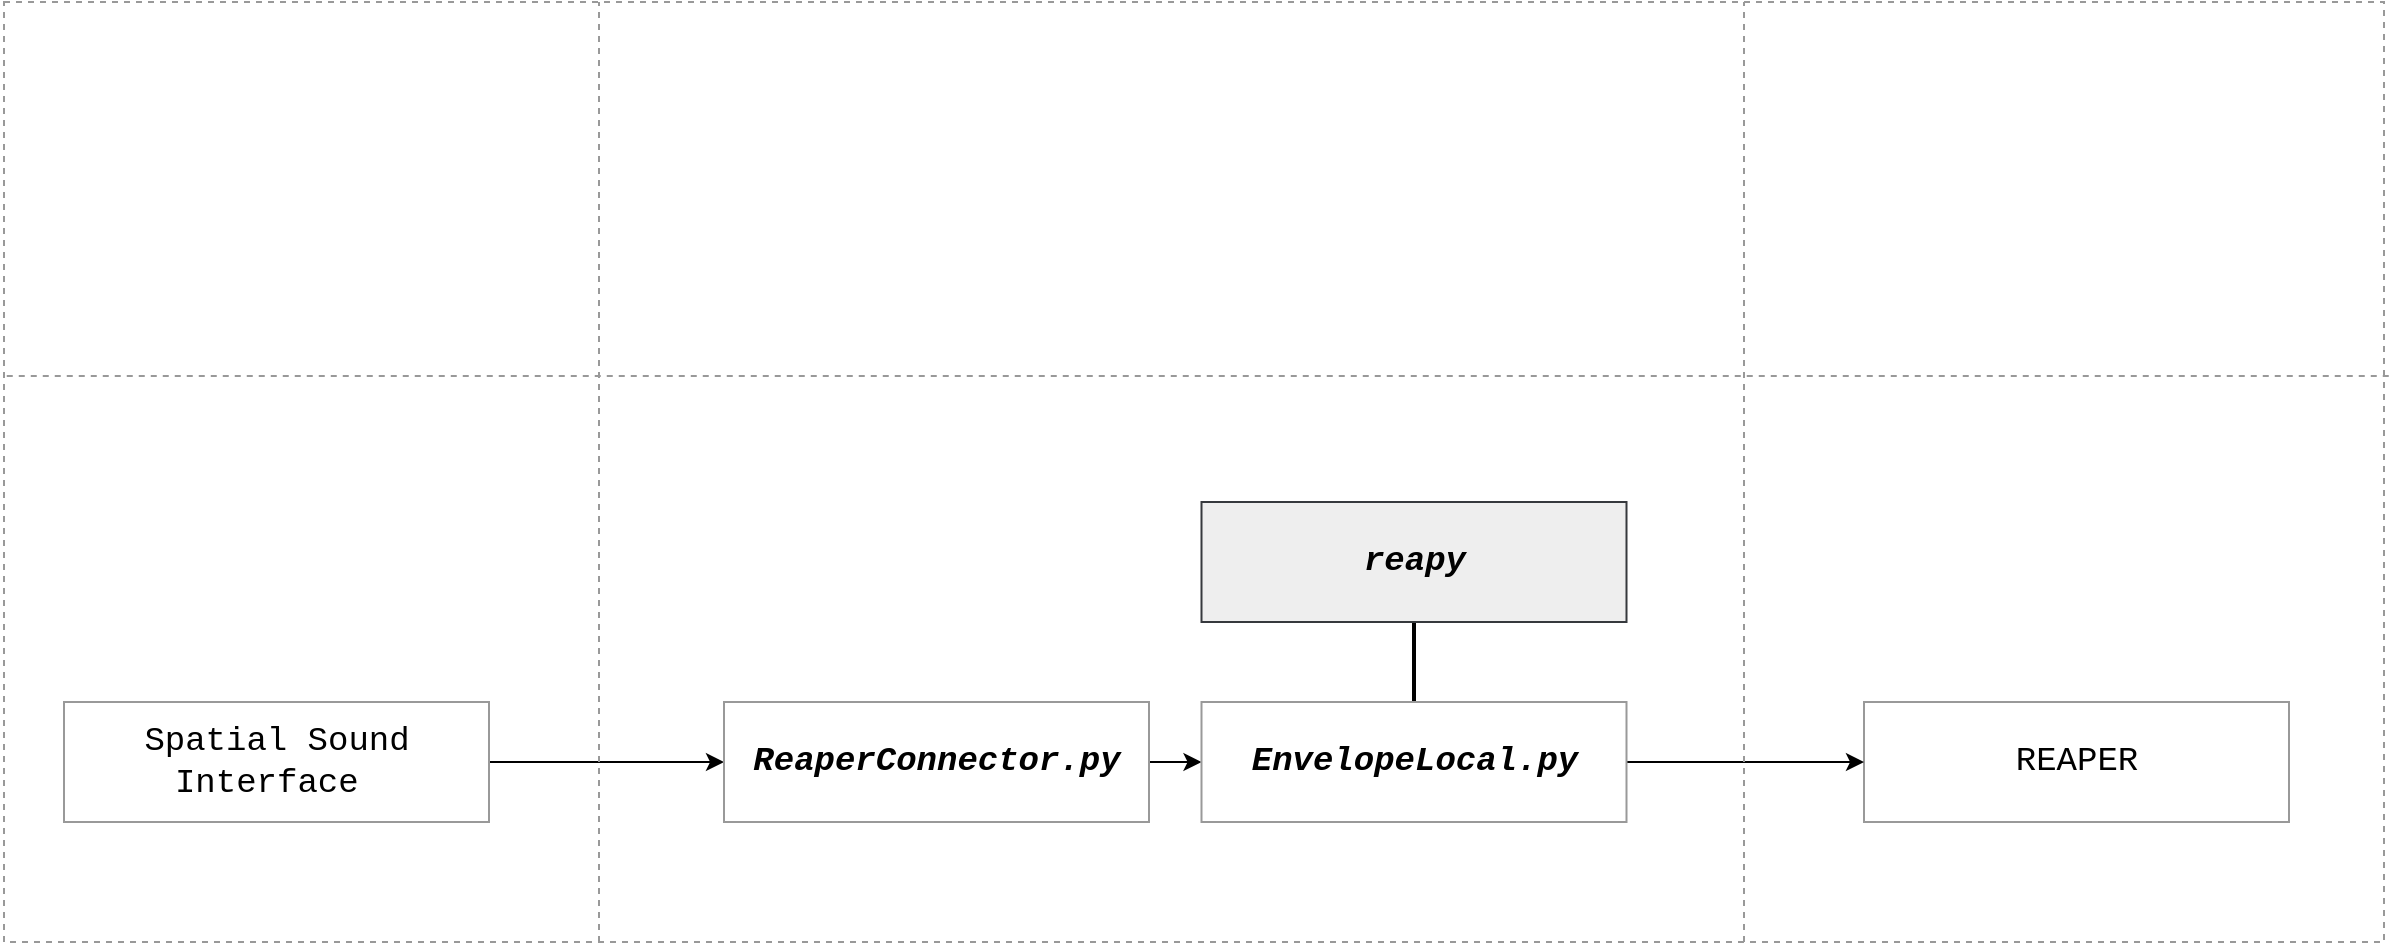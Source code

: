 <mxfile version="20.0.1" type="github">
  <diagram id="O83LMJJlKoc3-Qri29jK" name="Page-1">
    <mxGraphModel dx="1422" dy="737" grid="1" gridSize="10" guides="1" tooltips="1" connect="1" arrows="1" fold="1" page="1" pageScale="1" pageWidth="1600" pageHeight="900" math="0" shadow="0">
      <root>
        <mxCell id="0" />
        <mxCell id="1" parent="0" />
        <mxCell id="yyPlnn2RpIudn9ofHAkp-65" value="" style="rounded=0;whiteSpace=wrap;html=1;fontSize=17;fillColor=none;dashed=1;strokeColor=#999999;" vertex="1" parent="1">
          <mxGeometry x="50" y="70" width="1190" height="470" as="geometry" />
        </mxCell>
        <mxCell id="yyPlnn2RpIudn9ofHAkp-20" value="" style="shape=image;verticalLabelPosition=bottom;labelBackgroundColor=default;verticalAlign=top;aspect=fixed;imageAspect=0;image=https://cdn-icons-png.flaticon.com/512/5969/5969294.png;fontFamily=Courier New;fontSize=14;" vertex="1" parent="1">
          <mxGeometry x="140" y="120" width="111" height="111" as="geometry" />
        </mxCell>
        <mxCell id="yyPlnn2RpIudn9ofHAkp-53" style="edgeStyle=orthogonalEdgeStyle;rounded=0;orthogonalLoop=1;jettySize=auto;html=1;exitX=1;exitY=0.5;exitDx=0;exitDy=0;entryX=0;entryY=0.5;entryDx=0;entryDy=0;fontSize=17;" edge="1" parent="1" source="yyPlnn2RpIudn9ofHAkp-21" target="yyPlnn2RpIudn9ofHAkp-52">
          <mxGeometry relative="1" as="geometry" />
        </mxCell>
        <UserObject label="&lt;font style=&quot;font-size: 17px;&quot;&gt;Spatial Sound Interface&amp;nbsp;&lt;/font&gt;" treeRoot="1" id="yyPlnn2RpIudn9ofHAkp-21">
          <mxCell style="whiteSpace=wrap;html=1;align=center;treeFolding=1;treeMoving=1;newEdgeStyle={&quot;edgeStyle&quot;:&quot;elbowEdgeStyle&quot;,&quot;startArrow&quot;:&quot;none&quot;,&quot;endArrow&quot;:&quot;none&quot;};strokeColor=#999999;fontFamily=Courier New;fontSize=14;" vertex="1" parent="1">
            <mxGeometry x="80" y="420" width="212.5" height="60" as="geometry" />
          </mxCell>
        </UserObject>
        <mxCell id="yyPlnn2RpIudn9ofHAkp-47" value="" style="shape=image;verticalLabelPosition=bottom;labelBackgroundColor=default;verticalAlign=top;aspect=fixed;imageAspect=0;image=https://cdn3.iconfinder.com/data/icons/logos-and-brands-adobe/512/267_Python-512.png;fontFamily=Courier New;fontSize=14;" vertex="1" parent="1">
          <mxGeometry x="570" y="120" width="110" height="110" as="geometry" />
        </mxCell>
        <mxCell id="yyPlnn2RpIudn9ofHAkp-63" style="edgeStyle=orthogonalEdgeStyle;rounded=0;orthogonalLoop=1;jettySize=auto;html=1;exitX=1;exitY=0.5;exitDx=0;exitDy=0;entryX=0;entryY=0.5;entryDx=0;entryDy=0;endArrow=classic;endFill=1;fontSize=17;" edge="1" parent="1" source="yyPlnn2RpIudn9ofHAkp-52" target="yyPlnn2RpIudn9ofHAkp-61">
          <mxGeometry relative="1" as="geometry" />
        </mxCell>
        <UserObject label="&lt;span style=&quot;font-style: italic; font-weight: 700; font-size: 17px;&quot;&gt;ReaperConnector.py&lt;/span&gt;" treeRoot="1" id="yyPlnn2RpIudn9ofHAkp-52">
          <mxCell style="whiteSpace=wrap;html=1;align=center;treeFolding=1;treeMoving=1;newEdgeStyle={&quot;edgeStyle&quot;:&quot;elbowEdgeStyle&quot;,&quot;startArrow&quot;:&quot;none&quot;,&quot;endArrow&quot;:&quot;none&quot;};strokeColor=#999999;fontFamily=Courier New;fontSize=17;" vertex="1" parent="1">
            <mxGeometry x="410" y="420" width="212.5" height="60" as="geometry" />
          </mxCell>
        </UserObject>
        <mxCell id="yyPlnn2RpIudn9ofHAkp-54" value="" style="shape=image;verticalLabelPosition=bottom;labelBackgroundColor=default;verticalAlign=top;aspect=fixed;imageAspect=0;image=https://millennialmind.co/wp-content/uploads/2019/05/reaper.png;fontFamily=Courier New;fontSize=14;" vertex="1" parent="1">
          <mxGeometry x="1040" y="110" width="110" height="110" as="geometry" />
        </mxCell>
        <UserObject label="REAPER" treeRoot="1" id="yyPlnn2RpIudn9ofHAkp-55">
          <mxCell style="whiteSpace=wrap;html=1;align=center;treeFolding=1;treeMoving=1;newEdgeStyle={&quot;edgeStyle&quot;:&quot;elbowEdgeStyle&quot;,&quot;startArrow&quot;:&quot;none&quot;,&quot;endArrow&quot;:&quot;none&quot;};strokeColor=#999999;fontFamily=Courier New;fontSize=17;" vertex="1" parent="1">
            <mxGeometry x="980" y="420" width="212.5" height="60" as="geometry" />
          </mxCell>
        </UserObject>
        <mxCell id="yyPlnn2RpIudn9ofHAkp-62" style="edgeStyle=orthogonalEdgeStyle;rounded=0;orthogonalLoop=1;jettySize=auto;html=1;exitX=0.5;exitY=1;exitDx=0;exitDy=0;entryX=0.5;entryY=0;entryDx=0;entryDy=0;endArrow=none;endFill=0;strokeWidth=2;fontSize=17;" edge="1" parent="1" source="yyPlnn2RpIudn9ofHAkp-60" target="yyPlnn2RpIudn9ofHAkp-61">
          <mxGeometry relative="1" as="geometry" />
        </mxCell>
        <UserObject label="&lt;span style=&quot;font-style: italic;&quot;&gt;&lt;b&gt;&lt;font style=&quot;font-size: 17px;&quot;&gt;reapy&lt;/font&gt;&lt;/b&gt;&lt;/span&gt;" treeRoot="1" id="yyPlnn2RpIudn9ofHAkp-60">
          <mxCell style="whiteSpace=wrap;html=1;align=center;treeFolding=1;treeMoving=1;newEdgeStyle={&quot;edgeStyle&quot;:&quot;elbowEdgeStyle&quot;,&quot;startArrow&quot;:&quot;none&quot;,&quot;endArrow&quot;:&quot;none&quot;};strokeColor=#36393d;fontFamily=Courier New;fontSize=14;fillColor=#eeeeee;" vertex="1" parent="1">
            <mxGeometry x="648.75" y="320" width="212.5" height="60" as="geometry" />
          </mxCell>
        </UserObject>
        <mxCell id="yyPlnn2RpIudn9ofHAkp-64" style="edgeStyle=orthogonalEdgeStyle;rounded=0;orthogonalLoop=1;jettySize=auto;html=1;entryX=0;entryY=0.5;entryDx=0;entryDy=0;endArrow=classic;endFill=1;strokeWidth=1;fontSize=17;" edge="1" parent="1" source="yyPlnn2RpIudn9ofHAkp-61" target="yyPlnn2RpIudn9ofHAkp-55">
          <mxGeometry relative="1" as="geometry" />
        </mxCell>
        <UserObject label="&lt;span style=&quot;font-style: italic; font-weight: 700; font-size: 17px;&quot;&gt;EnvelopeLocal.py&lt;/span&gt;" treeRoot="1" id="yyPlnn2RpIudn9ofHAkp-61">
          <mxCell style="whiteSpace=wrap;html=1;align=center;treeFolding=1;treeMoving=1;newEdgeStyle={&quot;edgeStyle&quot;:&quot;elbowEdgeStyle&quot;,&quot;startArrow&quot;:&quot;none&quot;,&quot;endArrow&quot;:&quot;none&quot;};strokeColor=#999999;fontFamily=Courier New;fontSize=17;" vertex="1" parent="1">
            <mxGeometry x="648.75" y="420" width="212.5" height="60" as="geometry" />
          </mxCell>
        </UserObject>
        <mxCell id="yyPlnn2RpIudn9ofHAkp-66" value="" style="endArrow=none;html=1;rounded=0;fontSize=17;strokeWidth=1;exitX=1.002;exitY=0.398;exitDx=0;exitDy=0;exitPerimeter=0;entryX=-0.001;entryY=0.398;entryDx=0;entryDy=0;entryPerimeter=0;dashed=1;strokeColor=#999999;" edge="1" parent="1" source="yyPlnn2RpIudn9ofHAkp-65" target="yyPlnn2RpIudn9ofHAkp-65">
          <mxGeometry width="50" height="50" relative="1" as="geometry">
            <mxPoint x="700" y="310" as="sourcePoint" />
            <mxPoint x="750" y="260" as="targetPoint" />
          </mxGeometry>
        </mxCell>
        <mxCell id="yyPlnn2RpIudn9ofHAkp-67" value="" style="endArrow=none;html=1;rounded=0;fontSize=17;strokeWidth=1;entryX=0.25;entryY=0;entryDx=0;entryDy=0;exitX=0.25;exitY=1;exitDx=0;exitDy=0;dashed=1;strokeColor=#999999;" edge="1" parent="1" source="yyPlnn2RpIudn9ofHAkp-65" target="yyPlnn2RpIudn9ofHAkp-65">
          <mxGeometry width="50" height="50" relative="1" as="geometry">
            <mxPoint x="700" y="310" as="sourcePoint" />
            <mxPoint x="750" y="260" as="targetPoint" />
          </mxGeometry>
        </mxCell>
        <mxCell id="yyPlnn2RpIudn9ofHAkp-68" value="" style="endArrow=none;html=1;rounded=0;fontSize=17;strokeWidth=1;entryX=0.25;entryY=0;entryDx=0;entryDy=0;exitX=0.25;exitY=1;exitDx=0;exitDy=0;dashed=1;strokeColor=#999999;" edge="1" parent="1">
          <mxGeometry width="50" height="50" relative="1" as="geometry">
            <mxPoint x="920" y="540" as="sourcePoint" />
            <mxPoint x="920" y="70" as="targetPoint" />
          </mxGeometry>
        </mxCell>
      </root>
    </mxGraphModel>
  </diagram>
</mxfile>
